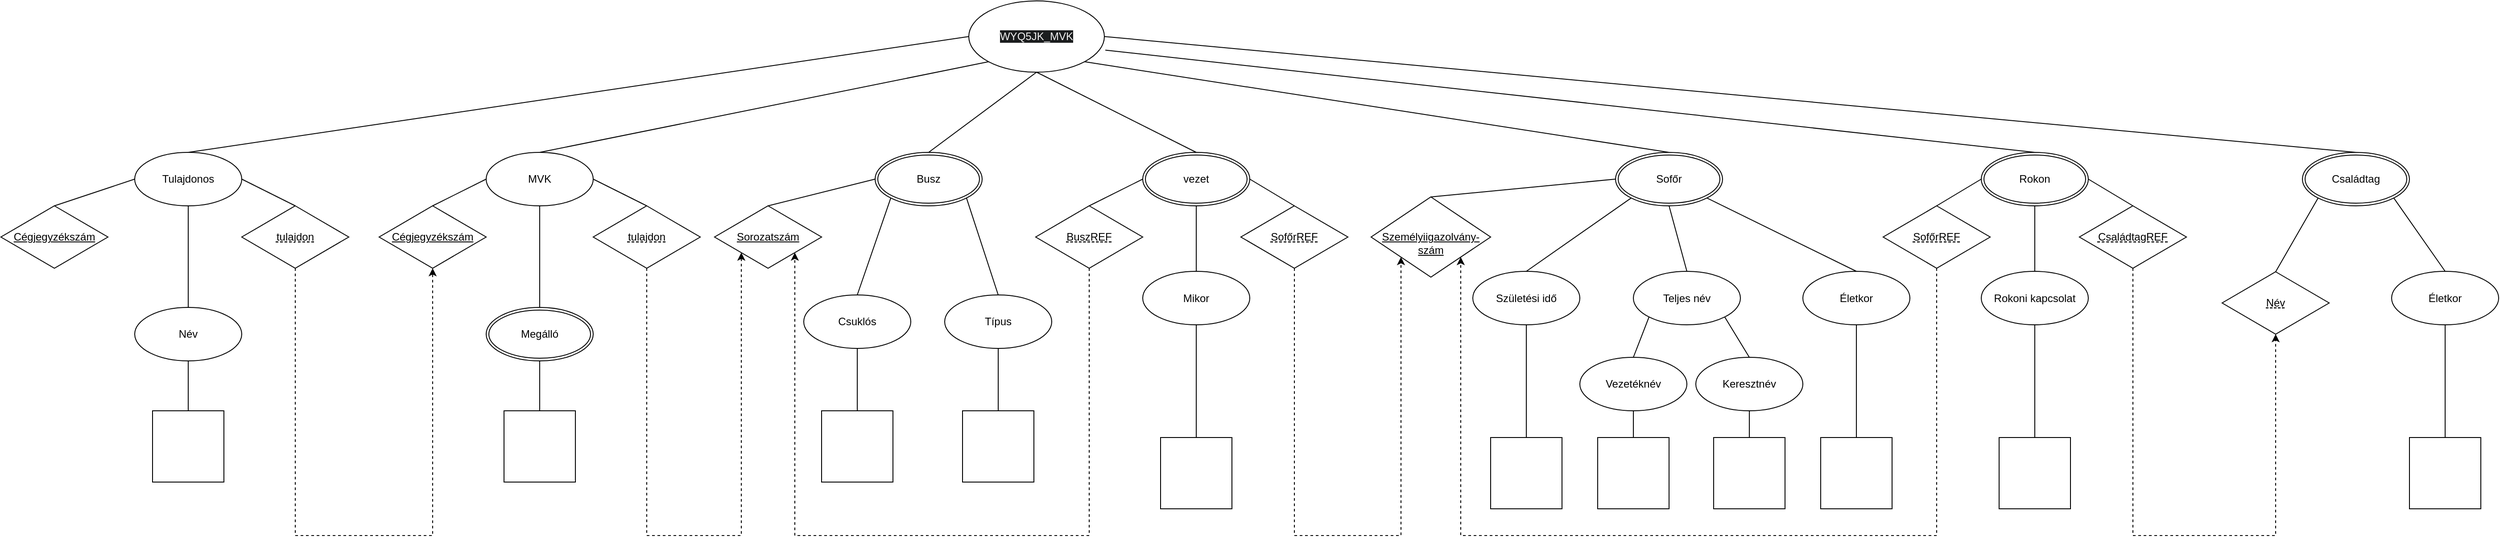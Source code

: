 <mxfile version="22.1.2" type="device">
  <diagram name="Page-1" id="XDs0VnAd45KA6tVHguSV">
    <mxGraphModel dx="2603" dy="844" grid="1" gridSize="10" guides="1" tooltips="1" connect="1" arrows="1" fold="1" page="1" pageScale="1" pageWidth="1169" pageHeight="827" math="0" shadow="0">
      <root>
        <mxCell id="0" />
        <mxCell id="1" parent="0" />
        <mxCell id="T73N9bg8PUrpAnwTHB99-3" value="Busz" style="ellipse;shape=doubleEllipse;margin=3;whiteSpace=wrap;html=1;align=center;" parent="1" vertex="1">
          <mxGeometry x="-180" y="210" width="120" height="60" as="geometry" />
        </mxCell>
        <mxCell id="T73N9bg8PUrpAnwTHB99-4" value="&lt;span style=&quot;color: rgb(240, 240, 240); font-family: Helvetica; font-size: 12px; font-style: normal; font-variant-ligatures: normal; font-variant-caps: normal; font-weight: 400; letter-spacing: normal; orphans: 2; text-align: center; text-indent: 0px; text-transform: none; widows: 2; word-spacing: 0px; -webkit-text-stroke-width: 0px; background-color: rgb(27, 29, 30); text-decoration-thickness: initial; text-decoration-style: initial; text-decoration-color: initial; float: none; display: inline !important;&quot;&gt;WYQ5JK_MVK&lt;/span&gt;" style="ellipse;whiteSpace=wrap;html=1;align=center;" parent="1" vertex="1">
          <mxGeometry x="-75" y="40" width="152" height="80" as="geometry" />
        </mxCell>
        <mxCell id="T73N9bg8PUrpAnwTHB99-5" value="vezet" style="ellipse;shape=doubleEllipse;margin=3;whiteSpace=wrap;html=1;align=center;" parent="1" vertex="1">
          <mxGeometry x="120" y="210" width="120" height="60" as="geometry" />
        </mxCell>
        <mxCell id="T73N9bg8PUrpAnwTHB99-7" value="Családtag" style="ellipse;shape=doubleEllipse;margin=3;whiteSpace=wrap;html=1;align=center;" parent="1" vertex="1">
          <mxGeometry x="1420" y="210" width="120" height="60" as="geometry" />
        </mxCell>
        <mxCell id="T73N9bg8PUrpAnwTHB99-8" value="Sofőr" style="ellipse;shape=doubleEllipse;margin=3;whiteSpace=wrap;html=1;align=center;" parent="1" vertex="1">
          <mxGeometry x="650" y="210" width="120" height="60" as="geometry" />
        </mxCell>
        <mxCell id="T73N9bg8PUrpAnwTHB99-10" value="&lt;u&gt;Cégjegyzékszám&lt;/u&gt;" style="rhombus;whiteSpace=wrap;html=1;" parent="1" vertex="1">
          <mxGeometry x="-1160" y="270" width="120" height="70" as="geometry" />
        </mxCell>
        <mxCell id="TXhO1KXtRk7PhnlBCFA7-1" value="&lt;u&gt;Cégjegyzékszám&lt;/u&gt;" style="rhombus;whiteSpace=wrap;html=1;" parent="1" vertex="1">
          <mxGeometry x="-736" y="270" width="120" height="70" as="geometry" />
        </mxCell>
        <mxCell id="TXhO1KXtRk7PhnlBCFA7-4" value="" style="endArrow=none;html=1;rounded=0;exitX=0.5;exitY=0;exitDx=0;exitDy=0;entryX=0;entryY=0.5;entryDx=0;entryDy=0;" parent="1" source="TXhO1KXtRk7PhnlBCFA7-11" target="T73N9bg8PUrpAnwTHB99-4" edge="1">
          <mxGeometry width="50" height="50" relative="1" as="geometry">
            <mxPoint x="-950" y="200" as="sourcePoint" />
            <mxPoint x="-260" y="440" as="targetPoint" />
          </mxGeometry>
        </mxCell>
        <mxCell id="TXhO1KXtRk7PhnlBCFA7-6" value="" style="endArrow=none;html=1;rounded=0;exitX=0.5;exitY=0;exitDx=0;exitDy=0;entryX=0;entryY=1;entryDx=0;entryDy=0;" parent="1" source="TXhO1KXtRk7PhnlBCFA7-12" target="T73N9bg8PUrpAnwTHB99-4" edge="1">
          <mxGeometry width="50" height="50" relative="1" as="geometry">
            <mxPoint x="-556" y="210" as="sourcePoint" />
            <mxPoint x="55" y="360" as="targetPoint" />
          </mxGeometry>
        </mxCell>
        <mxCell id="TXhO1KXtRk7PhnlBCFA7-7" value="" style="endArrow=none;html=1;rounded=0;exitX=0.5;exitY=0;exitDx=0;exitDy=0;entryX=0.5;entryY=1;entryDx=0;entryDy=0;" parent="1" source="T73N9bg8PUrpAnwTHB99-3" target="T73N9bg8PUrpAnwTHB99-4" edge="1">
          <mxGeometry width="50" height="50" relative="1" as="geometry">
            <mxPoint x="-480" y="251.58" as="sourcePoint" />
            <mxPoint x="24" y="149.58" as="targetPoint" />
          </mxGeometry>
        </mxCell>
        <mxCell id="TXhO1KXtRk7PhnlBCFA7-8" value="" style="endArrow=none;html=1;rounded=0;exitX=0.5;exitY=0;exitDx=0;exitDy=0;entryX=0.5;entryY=1;entryDx=0;entryDy=0;" parent="1" source="T73N9bg8PUrpAnwTHB99-5" target="T73N9bg8PUrpAnwTHB99-4" edge="1">
          <mxGeometry width="50" height="50" relative="1" as="geometry">
            <mxPoint x="-110" y="210" as="sourcePoint" />
            <mxPoint x="53" y="120" as="targetPoint" />
          </mxGeometry>
        </mxCell>
        <mxCell id="TXhO1KXtRk7PhnlBCFA7-9" value="" style="endArrow=none;html=1;rounded=0;exitX=0.5;exitY=0;exitDx=0;exitDy=0;entryX=1;entryY=1;entryDx=0;entryDy=0;" parent="1" source="T73N9bg8PUrpAnwTHB99-8" target="T73N9bg8PUrpAnwTHB99-4" edge="1">
          <mxGeometry width="50" height="50" relative="1" as="geometry">
            <mxPoint x="331" y="190" as="sourcePoint" />
            <mxPoint x="100" y="100" as="targetPoint" />
          </mxGeometry>
        </mxCell>
        <mxCell id="TXhO1KXtRk7PhnlBCFA7-10" value="" style="endArrow=none;html=1;rounded=0;exitX=0.5;exitY=0;exitDx=0;exitDy=0;entryX=1;entryY=0.5;entryDx=0;entryDy=0;" parent="1" source="T73N9bg8PUrpAnwTHB99-7" target="T73N9bg8PUrpAnwTHB99-4" edge="1">
          <mxGeometry width="50" height="50" relative="1" as="geometry">
            <mxPoint x="771" y="170" as="sourcePoint" />
            <mxPoint x="540" y="80" as="targetPoint" />
          </mxGeometry>
        </mxCell>
        <mxCell id="TXhO1KXtRk7PhnlBCFA7-11" value="Tulajdonos" style="ellipse;whiteSpace=wrap;html=1;" parent="1" vertex="1">
          <mxGeometry x="-1010" y="210" width="120" height="60" as="geometry" />
        </mxCell>
        <mxCell id="TXhO1KXtRk7PhnlBCFA7-12" value="MVK" style="ellipse;whiteSpace=wrap;html=1;" parent="1" vertex="1">
          <mxGeometry x="-616" y="210" width="120" height="60" as="geometry" />
        </mxCell>
        <mxCell id="TXhO1KXtRk7PhnlBCFA7-13" value="" style="endArrow=none;html=1;rounded=0;exitX=0.5;exitY=0;exitDx=0;exitDy=0;entryX=0;entryY=0.5;entryDx=0;entryDy=0;" parent="1" source="T73N9bg8PUrpAnwTHB99-10" target="TXhO1KXtRk7PhnlBCFA7-11" edge="1">
          <mxGeometry width="50" height="50" relative="1" as="geometry">
            <mxPoint x="-1070" y="460" as="sourcePoint" />
            <mxPoint x="-195" y="330" as="targetPoint" />
          </mxGeometry>
        </mxCell>
        <mxCell id="TXhO1KXtRk7PhnlBCFA7-14" value="" style="endArrow=none;html=1;rounded=0;exitX=0.5;exitY=0;exitDx=0;exitDy=0;entryX=0;entryY=0.5;entryDx=0;entryDy=0;" parent="1" source="TXhO1KXtRk7PhnlBCFA7-1" target="TXhO1KXtRk7PhnlBCFA7-12" edge="1">
          <mxGeometry width="50" height="50" relative="1" as="geometry">
            <mxPoint x="-690" y="255" as="sourcePoint" />
            <mxPoint x="-600" y="225" as="targetPoint" />
          </mxGeometry>
        </mxCell>
        <mxCell id="TXhO1KXtRk7PhnlBCFA7-28" style="edgeStyle=orthogonalEdgeStyle;rounded=0;orthogonalLoop=1;jettySize=auto;html=1;exitX=0.5;exitY=1;exitDx=0;exitDy=0;entryX=0.5;entryY=1;entryDx=0;entryDy=0;dashed=1;" parent="1" source="TXhO1KXtRk7PhnlBCFA7-15" target="TXhO1KXtRk7PhnlBCFA7-1" edge="1">
          <mxGeometry relative="1" as="geometry">
            <mxPoint x="-390" y="480" as="targetPoint" />
            <Array as="points">
              <mxPoint x="-830" y="640" />
              <mxPoint x="-676" y="640" />
            </Array>
          </mxGeometry>
        </mxCell>
        <mxCell id="TXhO1KXtRk7PhnlBCFA7-15" value="&lt;u style=&quot;text-decoration:underline dashed&quot;&gt;tulajdon&lt;/u&gt;" style="rhombus;whiteSpace=wrap;html=1;" parent="1" vertex="1">
          <mxGeometry x="-890" y="270" width="120" height="70" as="geometry" />
        </mxCell>
        <mxCell id="TXhO1KXtRk7PhnlBCFA7-32" style="edgeStyle=orthogonalEdgeStyle;rounded=0;orthogonalLoop=1;jettySize=auto;html=1;exitX=0.5;exitY=1;exitDx=0;exitDy=0;entryX=0;entryY=1;entryDx=0;entryDy=0;dashed=1;" parent="1" source="TXhO1KXtRk7PhnlBCFA7-16" target="TXhO1KXtRk7PhnlBCFA7-29" edge="1">
          <mxGeometry relative="1" as="geometry">
            <mxPoint x="-270" y="550" as="targetPoint" />
            <Array as="points">
              <mxPoint x="-436" y="640" />
              <mxPoint x="-330" y="640" />
            </Array>
          </mxGeometry>
        </mxCell>
        <mxCell id="TXhO1KXtRk7PhnlBCFA7-16" value="&lt;span&gt;&lt;u style=&quot;text-decoration:underline dashed&quot;&gt;tulajdon&lt;/u&gt;&lt;/span&gt;" style="rhombus;whiteSpace=wrap;html=1;fontStyle=0;fixDash=0;double=0;noLabel=0;perimeterSpacing=0;fillStyle=auto;align=center;" parent="1" vertex="1">
          <mxGeometry x="-496" y="270" width="120" height="70" as="geometry" />
        </mxCell>
        <mxCell id="TXhO1KXtRk7PhnlBCFA7-18" value="" style="endArrow=none;html=1;rounded=0;exitX=1;exitY=0.5;exitDx=0;exitDy=0;entryX=0.5;entryY=0;entryDx=0;entryDy=0;" parent="1" source="TXhO1KXtRk7PhnlBCFA7-11" target="TXhO1KXtRk7PhnlBCFA7-15" edge="1">
          <mxGeometry width="50" height="50" relative="1" as="geometry">
            <mxPoint x="-930" y="380" as="sourcePoint" />
            <mxPoint x="-840" y="350" as="targetPoint" />
          </mxGeometry>
        </mxCell>
        <mxCell id="TXhO1KXtRk7PhnlBCFA7-19" value="" style="endArrow=none;html=1;rounded=0;exitX=1;exitY=0.5;exitDx=0;exitDy=0;entryX=0.5;entryY=0;entryDx=0;entryDy=0;" parent="1" source="TXhO1KXtRk7PhnlBCFA7-12" target="TXhO1KXtRk7PhnlBCFA7-16" edge="1">
          <mxGeometry width="50" height="50" relative="1" as="geometry">
            <mxPoint x="-490" y="225" as="sourcePoint" />
            <mxPoint x="-430" y="255" as="targetPoint" />
          </mxGeometry>
        </mxCell>
        <mxCell id="TXhO1KXtRk7PhnlBCFA7-20" value="Név" style="ellipse;whiteSpace=wrap;html=1;" parent="1" vertex="1">
          <mxGeometry x="-1010" y="384" width="120" height="60" as="geometry" />
        </mxCell>
        <mxCell id="TXhO1KXtRk7PhnlBCFA7-21" value="" style="endArrow=none;html=1;rounded=0;exitX=0.5;exitY=1;exitDx=0;exitDy=0;entryX=0.5;entryY=0;entryDx=0;entryDy=0;" parent="1" source="TXhO1KXtRk7PhnlBCFA7-11" target="TXhO1KXtRk7PhnlBCFA7-20" edge="1">
          <mxGeometry width="50" height="50" relative="1" as="geometry">
            <mxPoint x="-980" y="310" as="sourcePoint" />
            <mxPoint x="-920" y="340" as="targetPoint" />
          </mxGeometry>
        </mxCell>
        <mxCell id="TXhO1KXtRk7PhnlBCFA7-22" value="Megálló" style="ellipse;shape=doubleEllipse;margin=3;whiteSpace=wrap;html=1;align=center;" parent="1" vertex="1">
          <mxGeometry x="-616" y="384" width="120" height="60" as="geometry" />
        </mxCell>
        <mxCell id="TXhO1KXtRk7PhnlBCFA7-23" value="" style="endArrow=none;html=1;rounded=0;exitX=0.5;exitY=1;exitDx=0;exitDy=0;entryX=0.5;entryY=0;entryDx=0;entryDy=0;" parent="1" source="TXhO1KXtRk7PhnlBCFA7-12" target="TXhO1KXtRk7PhnlBCFA7-22" edge="1">
          <mxGeometry width="50" height="50" relative="1" as="geometry">
            <mxPoint x="-556.42" y="260" as="sourcePoint" />
            <mxPoint x="-556.42" y="374" as="targetPoint" />
          </mxGeometry>
        </mxCell>
        <mxCell id="TXhO1KXtRk7PhnlBCFA7-24" value="" style="whiteSpace=wrap;html=1;aspect=fixed;" parent="1" vertex="1">
          <mxGeometry x="-990" y="500" width="80" height="80" as="geometry" />
        </mxCell>
        <mxCell id="TXhO1KXtRk7PhnlBCFA7-25" value="" style="endArrow=none;html=1;rounded=0;exitX=0.5;exitY=1;exitDx=0;exitDy=0;entryX=0.5;entryY=0;entryDx=0;entryDy=0;" parent="1" source="TXhO1KXtRk7PhnlBCFA7-20" target="TXhO1KXtRk7PhnlBCFA7-24" edge="1">
          <mxGeometry width="50" height="50" relative="1" as="geometry">
            <mxPoint x="-810" y="460" as="sourcePoint" />
            <mxPoint x="-810" y="574" as="targetPoint" />
          </mxGeometry>
        </mxCell>
        <mxCell id="TXhO1KXtRk7PhnlBCFA7-26" value="" style="whiteSpace=wrap;html=1;aspect=fixed;" parent="1" vertex="1">
          <mxGeometry x="-596" y="500" width="80" height="80" as="geometry" />
        </mxCell>
        <mxCell id="TXhO1KXtRk7PhnlBCFA7-27" value="" style="endArrow=none;html=1;rounded=0;exitX=0.5;exitY=1;exitDx=0;exitDy=0;entryX=0.5;entryY=0;entryDx=0;entryDy=0;" parent="1" source="TXhO1KXtRk7PhnlBCFA7-22" target="TXhO1KXtRk7PhnlBCFA7-26" edge="1">
          <mxGeometry width="50" height="50" relative="1" as="geometry">
            <mxPoint x="-556.42" y="444" as="sourcePoint" />
            <mxPoint x="-556.42" y="500" as="targetPoint" />
          </mxGeometry>
        </mxCell>
        <mxCell id="TXhO1KXtRk7PhnlBCFA7-29" value="&lt;u&gt;Sorozatszám&lt;/u&gt;" style="rhombus;whiteSpace=wrap;html=1;" parent="1" vertex="1">
          <mxGeometry x="-360" y="270" width="120" height="70" as="geometry" />
        </mxCell>
        <mxCell id="TXhO1KXtRk7PhnlBCFA7-30" value="" style="endArrow=none;html=1;rounded=0;exitX=0.5;exitY=0;exitDx=0;exitDy=0;entryX=0;entryY=0.5;entryDx=0;entryDy=0;" parent="1" source="TXhO1KXtRk7PhnlBCFA7-29" target="T73N9bg8PUrpAnwTHB99-3" edge="1">
          <mxGeometry width="50" height="50" relative="1" as="geometry">
            <mxPoint x="-222" y="350" as="sourcePoint" />
            <mxPoint x="-162" y="320" as="targetPoint" />
          </mxGeometry>
        </mxCell>
        <mxCell id="TXhO1KXtRk7PhnlBCFA7-33" value="Csuklós" style="ellipse;whiteSpace=wrap;html=1;" parent="1" vertex="1">
          <mxGeometry x="-260" y="370" width="120" height="60" as="geometry" />
        </mxCell>
        <mxCell id="TXhO1KXtRk7PhnlBCFA7-34" value="Típus" style="ellipse;whiteSpace=wrap;html=1;" parent="1" vertex="1">
          <mxGeometry x="-102" y="370" width="120" height="60" as="geometry" />
        </mxCell>
        <mxCell id="TXhO1KXtRk7PhnlBCFA7-35" value="" style="endArrow=none;html=1;rounded=0;exitX=0;exitY=1;exitDx=0;exitDy=0;entryX=0.5;entryY=0;entryDx=0;entryDy=0;" parent="1" source="T73N9bg8PUrpAnwTHB99-3" target="TXhO1KXtRk7PhnlBCFA7-33" edge="1">
          <mxGeometry width="50" height="50" relative="1" as="geometry">
            <mxPoint x="-180" y="270" as="sourcePoint" />
            <mxPoint x="-180" y="384" as="targetPoint" />
          </mxGeometry>
        </mxCell>
        <mxCell id="TXhO1KXtRk7PhnlBCFA7-36" value="" style="endArrow=none;html=1;rounded=0;exitX=1;exitY=1;exitDx=0;exitDy=0;entryX=0.5;entryY=0;entryDx=0;entryDy=0;" parent="1" source="T73N9bg8PUrpAnwTHB99-3" target="TXhO1KXtRk7PhnlBCFA7-34" edge="1">
          <mxGeometry width="50" height="50" relative="1" as="geometry">
            <mxPoint x="-89" y="269.79" as="sourcePoint" />
            <mxPoint x="-75" y="392.79" as="targetPoint" />
          </mxGeometry>
        </mxCell>
        <mxCell id="TXhO1KXtRk7PhnlBCFA7-37" value="" style="whiteSpace=wrap;html=1;aspect=fixed;" parent="1" vertex="1">
          <mxGeometry x="-240" y="500" width="80" height="80" as="geometry" />
        </mxCell>
        <mxCell id="TXhO1KXtRk7PhnlBCFA7-38" value="" style="whiteSpace=wrap;html=1;aspect=fixed;" parent="1" vertex="1">
          <mxGeometry x="-82" y="500" width="80" height="80" as="geometry" />
        </mxCell>
        <mxCell id="TXhO1KXtRk7PhnlBCFA7-39" value="" style="endArrow=none;html=1;rounded=0;exitX=0.5;exitY=1;exitDx=0;exitDy=0;entryX=0.5;entryY=0;entryDx=0;entryDy=0;" parent="1" source="TXhO1KXtRk7PhnlBCFA7-33" target="TXhO1KXtRk7PhnlBCFA7-37" edge="1">
          <mxGeometry width="50" height="50" relative="1" as="geometry">
            <mxPoint x="-250" y="444" as="sourcePoint" />
            <mxPoint x="-250" y="500" as="targetPoint" />
          </mxGeometry>
        </mxCell>
        <mxCell id="TXhO1KXtRk7PhnlBCFA7-40" value="" style="endArrow=none;html=1;rounded=0;exitX=0.5;exitY=1;exitDx=0;exitDy=0;entryX=0.5;entryY=0;entryDx=0;entryDy=0;" parent="1" source="TXhO1KXtRk7PhnlBCFA7-34" target="TXhO1KXtRk7PhnlBCFA7-38" edge="1">
          <mxGeometry width="50" height="50" relative="1" as="geometry">
            <mxPoint x="-75" y="444" as="sourcePoint" />
            <mxPoint x="-75" y="500" as="targetPoint" />
          </mxGeometry>
        </mxCell>
        <mxCell id="TXhO1KXtRk7PhnlBCFA7-45" style="edgeStyle=orthogonalEdgeStyle;rounded=0;orthogonalLoop=1;jettySize=auto;html=1;exitX=0.5;exitY=1;exitDx=0;exitDy=0;entryX=1;entryY=1;entryDx=0;entryDy=0;dashed=1;" parent="1" source="TXhO1KXtRk7PhnlBCFA7-41" target="TXhO1KXtRk7PhnlBCFA7-29" edge="1">
          <mxGeometry relative="1" as="geometry">
            <mxPoint x="-290" y="540" as="targetPoint" />
            <Array as="points">
              <mxPoint x="60" y="640" />
              <mxPoint x="-270" y="640" />
            </Array>
          </mxGeometry>
        </mxCell>
        <mxCell id="TXhO1KXtRk7PhnlBCFA7-41" value="&lt;u style=&quot;text-decoration:underline dashed&quot;&gt;BuszREF&lt;/u&gt;" style="rhombus;whiteSpace=wrap;html=1;" parent="1" vertex="1">
          <mxGeometry y="270" width="120" height="70" as="geometry" />
        </mxCell>
        <mxCell id="TXhO1KXtRk7PhnlBCFA7-47" style="edgeStyle=orthogonalEdgeStyle;rounded=0;orthogonalLoop=1;jettySize=auto;html=1;exitX=0.5;exitY=1;exitDx=0;exitDy=0;entryX=0;entryY=1;entryDx=0;entryDy=0;dashed=1;" parent="1" source="TXhO1KXtRk7PhnlBCFA7-42" target="TXhO1KXtRk7PhnlBCFA7-46" edge="1">
          <mxGeometry relative="1" as="geometry">
            <mxPoint x="540" y="600" as="targetPoint" />
            <Array as="points">
              <mxPoint x="290" y="640" />
              <mxPoint x="409" y="640" />
            </Array>
          </mxGeometry>
        </mxCell>
        <mxCell id="TXhO1KXtRk7PhnlBCFA7-42" value="&lt;u style=&quot;text-decoration:underline dashed&quot;&gt;SofőrREF&lt;/u&gt;" style="rhombus;whiteSpace=wrap;html=1;" parent="1" vertex="1">
          <mxGeometry x="230" y="270" width="120" height="70" as="geometry" />
        </mxCell>
        <mxCell id="TXhO1KXtRk7PhnlBCFA7-43" value="" style="endArrow=none;html=1;rounded=0;entryX=0.5;entryY=0;entryDx=0;entryDy=0;exitX=0;exitY=0.5;exitDx=0;exitDy=0;" parent="1" source="T73N9bg8PUrpAnwTHB99-5" target="TXhO1KXtRk7PhnlBCFA7-41" edge="1">
          <mxGeometry width="50" height="50" relative="1" as="geometry">
            <mxPoint x="36" y="190" as="sourcePoint" />
            <mxPoint x="30" y="312.79" as="targetPoint" />
          </mxGeometry>
        </mxCell>
        <mxCell id="TXhO1KXtRk7PhnlBCFA7-44" value="" style="endArrow=none;html=1;rounded=0;exitX=1;exitY=0.5;exitDx=0;exitDy=0;entryX=0.5;entryY=0;entryDx=0;entryDy=0;" parent="1" source="T73N9bg8PUrpAnwTHB99-5" target="TXhO1KXtRk7PhnlBCFA7-42" edge="1">
          <mxGeometry width="50" height="50" relative="1" as="geometry">
            <mxPoint x="266" y="330" as="sourcePoint" />
            <mxPoint x="260" y="453" as="targetPoint" />
          </mxGeometry>
        </mxCell>
        <mxCell id="TXhO1KXtRk7PhnlBCFA7-46" value="&lt;u&gt;&lt;br&gt;Személyiigazolvány-szám&lt;/u&gt;" style="rhombus;whiteSpace=wrap;html=1;" parent="1" vertex="1">
          <mxGeometry x="376" y="260" width="134" height="90" as="geometry" />
        </mxCell>
        <mxCell id="TXhO1KXtRk7PhnlBCFA7-48" value="" style="endArrow=none;html=1;rounded=0;exitX=0.5;exitY=0;exitDx=0;exitDy=0;entryX=0;entryY=0.5;entryDx=0;entryDy=0;" parent="1" source="TXhO1KXtRk7PhnlBCFA7-46" target="T73N9bg8PUrpAnwTHB99-8" edge="1">
          <mxGeometry width="50" height="50" relative="1" as="geometry">
            <mxPoint x="470" y="220" as="sourcePoint" />
            <mxPoint x="528" y="250" as="targetPoint" />
          </mxGeometry>
        </mxCell>
        <mxCell id="TXhO1KXtRk7PhnlBCFA7-49" value="Születési idő" style="ellipse;whiteSpace=wrap;html=1;" parent="1" vertex="1">
          <mxGeometry x="490" y="343.5" width="120" height="60" as="geometry" />
        </mxCell>
        <mxCell id="TXhO1KXtRk7PhnlBCFA7-50" value="Teljes név" style="ellipse;whiteSpace=wrap;html=1;" parent="1" vertex="1">
          <mxGeometry x="670" y="343.5" width="120" height="60" as="geometry" />
        </mxCell>
        <mxCell id="TXhO1KXtRk7PhnlBCFA7-51" value="Életkor" style="ellipse;whiteSpace=wrap;html=1;" parent="1" vertex="1">
          <mxGeometry x="860" y="343.5" width="120" height="60" as="geometry" />
        </mxCell>
        <mxCell id="TXhO1KXtRk7PhnlBCFA7-52" value="" style="endArrow=none;html=1;rounded=0;exitX=0.5;exitY=0;exitDx=0;exitDy=0;entryX=0;entryY=1;entryDx=0;entryDy=0;" parent="1" source="TXhO1KXtRk7PhnlBCFA7-49" target="T73N9bg8PUrpAnwTHB99-8" edge="1">
          <mxGeometry width="50" height="50" relative="1" as="geometry">
            <mxPoint x="620" y="330" as="sourcePoint" />
            <mxPoint x="687" y="310" as="targetPoint" />
          </mxGeometry>
        </mxCell>
        <mxCell id="TXhO1KXtRk7PhnlBCFA7-53" value="" style="endArrow=none;html=1;rounded=0;exitX=0.5;exitY=0;exitDx=0;exitDy=0;entryX=0.5;entryY=1;entryDx=0;entryDy=0;" parent="1" source="TXhO1KXtRk7PhnlBCFA7-50" target="T73N9bg8PUrpAnwTHB99-8" edge="1">
          <mxGeometry width="50" height="50" relative="1" as="geometry">
            <mxPoint x="646.43" y="378.79" as="sourcePoint" />
            <mxPoint x="645.43" y="269.79" as="targetPoint" />
          </mxGeometry>
        </mxCell>
        <mxCell id="TXhO1KXtRk7PhnlBCFA7-54" value="" style="endArrow=none;html=1;rounded=0;exitX=0.5;exitY=0;exitDx=0;exitDy=0;entryX=1;entryY=1;entryDx=0;entryDy=0;" parent="1" source="TXhO1KXtRk7PhnlBCFA7-51" target="T73N9bg8PUrpAnwTHB99-8" edge="1">
          <mxGeometry width="50" height="50" relative="1" as="geometry">
            <mxPoint x="854" y="370" as="sourcePoint" />
            <mxPoint x="750" y="270" as="targetPoint" />
          </mxGeometry>
        </mxCell>
        <mxCell id="TXhO1KXtRk7PhnlBCFA7-55" value="Vezetéknév" style="ellipse;whiteSpace=wrap;html=1;" parent="1" vertex="1">
          <mxGeometry x="610" y="440" width="120" height="60" as="geometry" />
        </mxCell>
        <mxCell id="TXhO1KXtRk7PhnlBCFA7-56" value="Keresztnév" style="ellipse;whiteSpace=wrap;html=1;" parent="1" vertex="1">
          <mxGeometry x="740" y="440" width="120" height="60" as="geometry" />
        </mxCell>
        <mxCell id="TXhO1KXtRk7PhnlBCFA7-57" value="" style="endArrow=none;html=1;rounded=0;exitX=0.5;exitY=0;exitDx=0;exitDy=0;entryX=0;entryY=1;entryDx=0;entryDy=0;" parent="1" source="TXhO1KXtRk7PhnlBCFA7-55" target="TXhO1KXtRk7PhnlBCFA7-50" edge="1">
          <mxGeometry width="50" height="50" relative="1" as="geometry">
            <mxPoint x="670" y="467.79" as="sourcePoint" />
            <mxPoint x="669" y="358.79" as="targetPoint" />
          </mxGeometry>
        </mxCell>
        <mxCell id="TXhO1KXtRk7PhnlBCFA7-58" value="" style="endArrow=none;html=1;rounded=0;exitX=0.5;exitY=0;exitDx=0;exitDy=0;entryX=1;entryY=1;entryDx=0;entryDy=0;" parent="1" source="TXhO1KXtRk7PhnlBCFA7-56" target="TXhO1KXtRk7PhnlBCFA7-50" edge="1">
          <mxGeometry width="50" height="50" relative="1" as="geometry">
            <mxPoint x="716.21" y="508.79" as="sourcePoint" />
            <mxPoint x="744.21" y="449.79" as="targetPoint" />
          </mxGeometry>
        </mxCell>
        <mxCell id="TXhO1KXtRk7PhnlBCFA7-59" value="" style="whiteSpace=wrap;html=1;aspect=fixed;" parent="1" vertex="1">
          <mxGeometry x="510" y="530" width="80" height="80" as="geometry" />
        </mxCell>
        <mxCell id="TXhO1KXtRk7PhnlBCFA7-60" value="" style="whiteSpace=wrap;html=1;aspect=fixed;" parent="1" vertex="1">
          <mxGeometry x="630" y="530" width="80" height="80" as="geometry" />
        </mxCell>
        <mxCell id="TXhO1KXtRk7PhnlBCFA7-61" value="" style="whiteSpace=wrap;html=1;aspect=fixed;" parent="1" vertex="1">
          <mxGeometry x="760" y="530" width="80" height="80" as="geometry" />
        </mxCell>
        <mxCell id="TXhO1KXtRk7PhnlBCFA7-62" value="" style="endArrow=none;html=1;rounded=0;exitX=0.5;exitY=0;exitDx=0;exitDy=0;entryX=0.5;entryY=1;entryDx=0;entryDy=0;" parent="1" source="TXhO1KXtRk7PhnlBCFA7-59" target="TXhO1KXtRk7PhnlBCFA7-49" edge="1">
          <mxGeometry width="50" height="50" relative="1" as="geometry">
            <mxPoint x="590" y="468.79" as="sourcePoint" />
            <mxPoint x="608" y="429.79" as="targetPoint" />
          </mxGeometry>
        </mxCell>
        <mxCell id="TXhO1KXtRk7PhnlBCFA7-63" value="" style="endArrow=none;html=1;rounded=0;exitX=0.5;exitY=0;exitDx=0;exitDy=0;entryX=0.5;entryY=1;entryDx=0;entryDy=0;" parent="1" source="TXhO1KXtRk7PhnlBCFA7-60" target="TXhO1KXtRk7PhnlBCFA7-55" edge="1">
          <mxGeometry width="50" height="50" relative="1" as="geometry">
            <mxPoint x="625.5" y="550" as="sourcePoint" />
            <mxPoint x="625.5" y="500" as="targetPoint" />
          </mxGeometry>
        </mxCell>
        <mxCell id="TXhO1KXtRk7PhnlBCFA7-64" value="" style="endArrow=none;html=1;rounded=0;exitX=0.5;exitY=0;exitDx=0;exitDy=0;entryX=0.5;entryY=1;entryDx=0;entryDy=0;" parent="1" source="TXhO1KXtRk7PhnlBCFA7-61" target="TXhO1KXtRk7PhnlBCFA7-56" edge="1">
          <mxGeometry width="50" height="50" relative="1" as="geometry">
            <mxPoint x="762.43" y="549.39" as="sourcePoint" />
            <mxPoint x="780.43" y="510.39" as="targetPoint" />
          </mxGeometry>
        </mxCell>
        <mxCell id="TXhO1KXtRk7PhnlBCFA7-65" value="" style="whiteSpace=wrap;html=1;aspect=fixed;" parent="1" vertex="1">
          <mxGeometry x="880" y="530" width="80" height="80" as="geometry" />
        </mxCell>
        <mxCell id="TXhO1KXtRk7PhnlBCFA7-66" value="" style="endArrow=none;html=1;rounded=0;exitX=0.5;exitY=0;exitDx=0;exitDy=0;entryX=0.5;entryY=1;entryDx=0;entryDy=0;" parent="1" source="TXhO1KXtRk7PhnlBCFA7-65" target="TXhO1KXtRk7PhnlBCFA7-51" edge="1">
          <mxGeometry width="50" height="50" relative="1" as="geometry">
            <mxPoint x="890" y="413.79" as="sourcePoint" />
            <mxPoint x="842" y="374.79" as="targetPoint" />
          </mxGeometry>
        </mxCell>
        <mxCell id="TXhO1KXtRk7PhnlBCFA7-67" value="Életkor" style="ellipse;whiteSpace=wrap;html=1;" parent="1" vertex="1">
          <mxGeometry x="1520" y="343.5" width="120" height="60" as="geometry" />
        </mxCell>
        <mxCell id="TXhO1KXtRk7PhnlBCFA7-69" value="" style="endArrow=none;html=1;rounded=0;exitX=0.5;exitY=0;exitDx=0;exitDy=0;entryX=1;entryY=1;entryDx=0;entryDy=0;" parent="1" source="TXhO1KXtRk7PhnlBCFA7-67" target="T73N9bg8PUrpAnwTHB99-7" edge="1">
          <mxGeometry width="50" height="50" relative="1" as="geometry">
            <mxPoint x="1031.16" y="303" as="sourcePoint" />
            <mxPoint x="750.16" y="240" as="targetPoint" />
          </mxGeometry>
        </mxCell>
        <mxCell id="TXhO1KXtRk7PhnlBCFA7-70" value="" style="endArrow=none;html=1;rounded=0;exitX=0.5;exitY=0;exitDx=0;exitDy=0;entryX=0;entryY=1;entryDx=0;entryDy=0;" parent="1" source="TXhO1KXtRk7PhnlBCFA7-84" target="T73N9bg8PUrpAnwTHB99-7" edge="1">
          <mxGeometry width="50" height="50" relative="1" as="geometry">
            <mxPoint x="1390" y="343.5" as="sourcePoint" />
            <mxPoint x="977.08" y="201" as="targetPoint" />
          </mxGeometry>
        </mxCell>
        <mxCell id="TXhO1KXtRk7PhnlBCFA7-72" value="" style="whiteSpace=wrap;html=1;aspect=fixed;" parent="1" vertex="1">
          <mxGeometry x="1540" y="530" width="80" height="80" as="geometry" />
        </mxCell>
        <mxCell id="TXhO1KXtRk7PhnlBCFA7-74" value="" style="endArrow=none;html=1;rounded=0;entryX=0.5;entryY=1;entryDx=0;entryDy=0;exitX=0.5;exitY=0;exitDx=0;exitDy=0;" parent="1" source="TXhO1KXtRk7PhnlBCFA7-72" target="TXhO1KXtRk7PhnlBCFA7-67" edge="1">
          <mxGeometry width="50" height="50" relative="1" as="geometry">
            <mxPoint x="1049" y="350" as="sourcePoint" />
            <mxPoint x="1049" y="310" as="targetPoint" />
          </mxGeometry>
        </mxCell>
        <mxCell id="TXhO1KXtRk7PhnlBCFA7-75" value="Rokon" style="ellipse;shape=doubleEllipse;margin=3;whiteSpace=wrap;html=1;align=center;" parent="1" vertex="1">
          <mxGeometry x="1060" y="210" width="120" height="60" as="geometry" />
        </mxCell>
        <mxCell id="TXhO1KXtRk7PhnlBCFA7-77" value="" style="endArrow=none;html=1;rounded=0;exitX=0.5;exitY=0;exitDx=0;exitDy=0;entryX=1.007;entryY=0.69;entryDx=0;entryDy=0;entryPerimeter=0;" parent="1" source="TXhO1KXtRk7PhnlBCFA7-75" target="T73N9bg8PUrpAnwTHB99-4" edge="1">
          <mxGeometry width="50" height="50" relative="1" as="geometry">
            <mxPoint x="990" y="280.75" as="sourcePoint" />
            <mxPoint x="813" y="198.75" as="targetPoint" />
          </mxGeometry>
        </mxCell>
        <mxCell id="TXhO1KXtRk7PhnlBCFA7-83" style="edgeStyle=orthogonalEdgeStyle;rounded=0;orthogonalLoop=1;jettySize=auto;html=1;exitX=0.5;exitY=1;exitDx=0;exitDy=0;entryX=1;entryY=1;entryDx=0;entryDy=0;dashed=1;" parent="1" source="TXhO1KXtRk7PhnlBCFA7-79" target="TXhO1KXtRk7PhnlBCFA7-46" edge="1">
          <mxGeometry relative="1" as="geometry">
            <mxPoint x="470" y="610" as="targetPoint" />
            <Array as="points">
              <mxPoint x="1010" y="640" />
              <mxPoint x="476" y="640" />
            </Array>
          </mxGeometry>
        </mxCell>
        <mxCell id="TXhO1KXtRk7PhnlBCFA7-79" value="&lt;u style=&quot;text-decoration:underline dashed&quot;&gt;SofőrREF&lt;/u&gt;" style="rhombus;whiteSpace=wrap;html=1;" parent="1" vertex="1">
          <mxGeometry x="950" y="270" width="120" height="70" as="geometry" />
        </mxCell>
        <mxCell id="TXhO1KXtRk7PhnlBCFA7-85" style="edgeStyle=orthogonalEdgeStyle;rounded=0;orthogonalLoop=1;jettySize=auto;html=1;exitX=0.5;exitY=1;exitDx=0;exitDy=0;entryX=0.5;entryY=1;entryDx=0;entryDy=0;dashed=1;" parent="1" source="TXhO1KXtRk7PhnlBCFA7-80" target="TXhO1KXtRk7PhnlBCFA7-84" edge="1">
          <mxGeometry relative="1" as="geometry">
            <mxPoint x="1390" y="570" as="targetPoint" />
            <Array as="points">
              <mxPoint x="1230" y="640" />
              <mxPoint x="1390" y="640" />
            </Array>
          </mxGeometry>
        </mxCell>
        <mxCell id="TXhO1KXtRk7PhnlBCFA7-80" value="&lt;u style=&quot;text-decoration:underline dashed&quot;&gt;CsaládtagREF&lt;/u&gt;" style="rhombus;whiteSpace=wrap;html=1;" parent="1" vertex="1">
          <mxGeometry x="1170" y="270" width="120" height="70" as="geometry" />
        </mxCell>
        <mxCell id="TXhO1KXtRk7PhnlBCFA7-81" value="" style="endArrow=none;html=1;rounded=0;exitX=0.5;exitY=0;exitDx=0;exitDy=0;entryX=0;entryY=0.5;entryDx=0;entryDy=0;" parent="1" source="TXhO1KXtRk7PhnlBCFA7-79" target="TXhO1KXtRk7PhnlBCFA7-75" edge="1">
          <mxGeometry width="50" height="50" relative="1" as="geometry">
            <mxPoint x="950" y="332.93" as="sourcePoint" />
            <mxPoint x="773" y="249.93" as="targetPoint" />
          </mxGeometry>
        </mxCell>
        <mxCell id="TXhO1KXtRk7PhnlBCFA7-82" value="" style="endArrow=none;html=1;rounded=0;exitX=0.5;exitY=0;exitDx=0;exitDy=0;entryX=1;entryY=0.5;entryDx=0;entryDy=0;" parent="1" source="TXhO1KXtRk7PhnlBCFA7-80" target="TXhO1KXtRk7PhnlBCFA7-75" edge="1">
          <mxGeometry width="50" height="50" relative="1" as="geometry">
            <mxPoint x="1130" y="403.5" as="sourcePoint" />
            <mxPoint x="1180" y="373.5" as="targetPoint" />
          </mxGeometry>
        </mxCell>
        <mxCell id="TXhO1KXtRk7PhnlBCFA7-84" value="&lt;span&gt;&lt;u style=&quot;text-decoration:underline dashed&quot;&gt;Név&lt;/u&gt;&lt;/span&gt;" style="rhombus;whiteSpace=wrap;html=1;fontStyle=0;fixDash=0;double=0;noLabel=0;perimeterSpacing=0;fillStyle=auto;align=center;" parent="1" vertex="1">
          <mxGeometry x="1330" y="344" width="120" height="70" as="geometry" />
        </mxCell>
        <mxCell id="TXhO1KXtRk7PhnlBCFA7-86" value="Rokoni kapcsolat" style="ellipse;whiteSpace=wrap;html=1;" parent="1" vertex="1">
          <mxGeometry x="1060" y="343.5" width="120" height="60" as="geometry" />
        </mxCell>
        <mxCell id="TXhO1KXtRk7PhnlBCFA7-87" value="" style="endArrow=none;html=1;rounded=0;exitX=0.5;exitY=0;exitDx=0;exitDy=0;entryX=0.5;entryY=1;entryDx=0;entryDy=0;" parent="1" source="TXhO1KXtRk7PhnlBCFA7-86" target="TXhO1KXtRk7PhnlBCFA7-75" edge="1">
          <mxGeometry width="50" height="50" relative="1" as="geometry">
            <mxPoint x="1070" y="320" as="sourcePoint" />
            <mxPoint x="1120" y="290" as="targetPoint" />
          </mxGeometry>
        </mxCell>
        <mxCell id="TXhO1KXtRk7PhnlBCFA7-88" value="" style="whiteSpace=wrap;html=1;aspect=fixed;" parent="1" vertex="1">
          <mxGeometry x="1080" y="530" width="80" height="80" as="geometry" />
        </mxCell>
        <mxCell id="TXhO1KXtRk7PhnlBCFA7-89" value="" style="endArrow=none;html=1;rounded=0;entryX=0.5;entryY=1;entryDx=0;entryDy=0;exitX=0.5;exitY=0;exitDx=0;exitDy=0;" parent="1" source="TXhO1KXtRk7PhnlBCFA7-88" target="TXhO1KXtRk7PhnlBCFA7-86" edge="1">
          <mxGeometry width="50" height="50" relative="1" as="geometry">
            <mxPoint x="1100" y="510" as="sourcePoint" />
            <mxPoint x="1140" y="430" as="targetPoint" />
          </mxGeometry>
        </mxCell>
        <mxCell id="TXhO1KXtRk7PhnlBCFA7-90" value="" style="whiteSpace=wrap;html=1;aspect=fixed;" parent="1" vertex="1">
          <mxGeometry x="140" y="530" width="80" height="80" as="geometry" />
        </mxCell>
        <mxCell id="TXhO1KXtRk7PhnlBCFA7-91" value="" style="endArrow=none;html=1;rounded=0;entryX=0.5;entryY=1;entryDx=0;entryDy=0;exitX=0.5;exitY=0;exitDx=0;exitDy=0;" parent="1" source="TXhO1KXtRk7PhnlBCFA7-90" target="TXhO1KXtRk7PhnlBCFA7-93" edge="1">
          <mxGeometry width="50" height="50" relative="1" as="geometry">
            <mxPoint x="160" y="510" as="sourcePoint" />
            <mxPoint x="200" y="430" as="targetPoint" />
          </mxGeometry>
        </mxCell>
        <mxCell id="TXhO1KXtRk7PhnlBCFA7-92" value="" style="endArrow=none;html=1;rounded=0;exitX=0.5;exitY=0;exitDx=0;exitDy=0;entryX=0.5;entryY=1;entryDx=0;entryDy=0;" parent="1" source="TXhO1KXtRk7PhnlBCFA7-93" edge="1">
          <mxGeometry width="50" height="50" relative="1" as="geometry">
            <mxPoint x="130" y="320" as="sourcePoint" />
            <mxPoint x="180" y="270" as="targetPoint" />
          </mxGeometry>
        </mxCell>
        <mxCell id="TXhO1KXtRk7PhnlBCFA7-93" value="Mikor" style="ellipse;whiteSpace=wrap;html=1;" parent="1" vertex="1">
          <mxGeometry x="120" y="343.5" width="120" height="60" as="geometry" />
        </mxCell>
      </root>
    </mxGraphModel>
  </diagram>
</mxfile>
